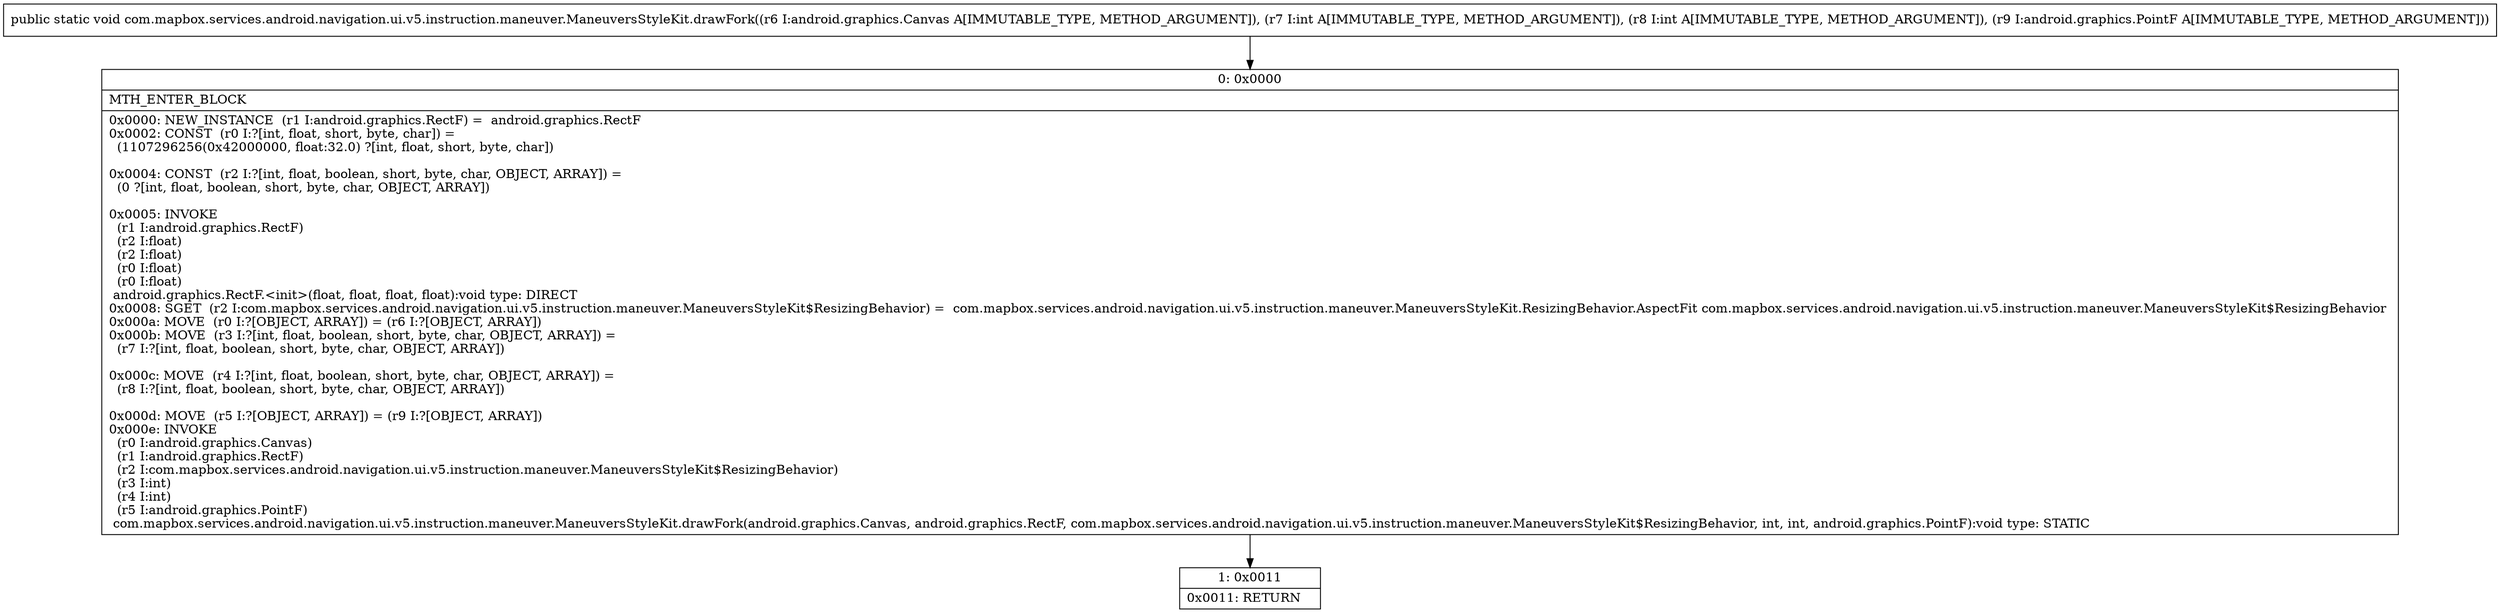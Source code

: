digraph "CFG forcom.mapbox.services.android.navigation.ui.v5.instruction.maneuver.ManeuversStyleKit.drawFork(Landroid\/graphics\/Canvas;IILandroid\/graphics\/PointF;)V" {
Node_0 [shape=record,label="{0\:\ 0x0000|MTH_ENTER_BLOCK\l|0x0000: NEW_INSTANCE  (r1 I:android.graphics.RectF) =  android.graphics.RectF \l0x0002: CONST  (r0 I:?[int, float, short, byte, char]) = \l  (1107296256(0x42000000, float:32.0) ?[int, float, short, byte, char])\l \l0x0004: CONST  (r2 I:?[int, float, boolean, short, byte, char, OBJECT, ARRAY]) = \l  (0 ?[int, float, boolean, short, byte, char, OBJECT, ARRAY])\l \l0x0005: INVOKE  \l  (r1 I:android.graphics.RectF)\l  (r2 I:float)\l  (r2 I:float)\l  (r0 I:float)\l  (r0 I:float)\l android.graphics.RectF.\<init\>(float, float, float, float):void type: DIRECT \l0x0008: SGET  (r2 I:com.mapbox.services.android.navigation.ui.v5.instruction.maneuver.ManeuversStyleKit$ResizingBehavior) =  com.mapbox.services.android.navigation.ui.v5.instruction.maneuver.ManeuversStyleKit.ResizingBehavior.AspectFit com.mapbox.services.android.navigation.ui.v5.instruction.maneuver.ManeuversStyleKit$ResizingBehavior \l0x000a: MOVE  (r0 I:?[OBJECT, ARRAY]) = (r6 I:?[OBJECT, ARRAY]) \l0x000b: MOVE  (r3 I:?[int, float, boolean, short, byte, char, OBJECT, ARRAY]) = \l  (r7 I:?[int, float, boolean, short, byte, char, OBJECT, ARRAY])\l \l0x000c: MOVE  (r4 I:?[int, float, boolean, short, byte, char, OBJECT, ARRAY]) = \l  (r8 I:?[int, float, boolean, short, byte, char, OBJECT, ARRAY])\l \l0x000d: MOVE  (r5 I:?[OBJECT, ARRAY]) = (r9 I:?[OBJECT, ARRAY]) \l0x000e: INVOKE  \l  (r0 I:android.graphics.Canvas)\l  (r1 I:android.graphics.RectF)\l  (r2 I:com.mapbox.services.android.navigation.ui.v5.instruction.maneuver.ManeuversStyleKit$ResizingBehavior)\l  (r3 I:int)\l  (r4 I:int)\l  (r5 I:android.graphics.PointF)\l com.mapbox.services.android.navigation.ui.v5.instruction.maneuver.ManeuversStyleKit.drawFork(android.graphics.Canvas, android.graphics.RectF, com.mapbox.services.android.navigation.ui.v5.instruction.maneuver.ManeuversStyleKit$ResizingBehavior, int, int, android.graphics.PointF):void type: STATIC \l}"];
Node_1 [shape=record,label="{1\:\ 0x0011|0x0011: RETURN   \l}"];
MethodNode[shape=record,label="{public static void com.mapbox.services.android.navigation.ui.v5.instruction.maneuver.ManeuversStyleKit.drawFork((r6 I:android.graphics.Canvas A[IMMUTABLE_TYPE, METHOD_ARGUMENT]), (r7 I:int A[IMMUTABLE_TYPE, METHOD_ARGUMENT]), (r8 I:int A[IMMUTABLE_TYPE, METHOD_ARGUMENT]), (r9 I:android.graphics.PointF A[IMMUTABLE_TYPE, METHOD_ARGUMENT])) }"];
MethodNode -> Node_0;
Node_0 -> Node_1;
}

